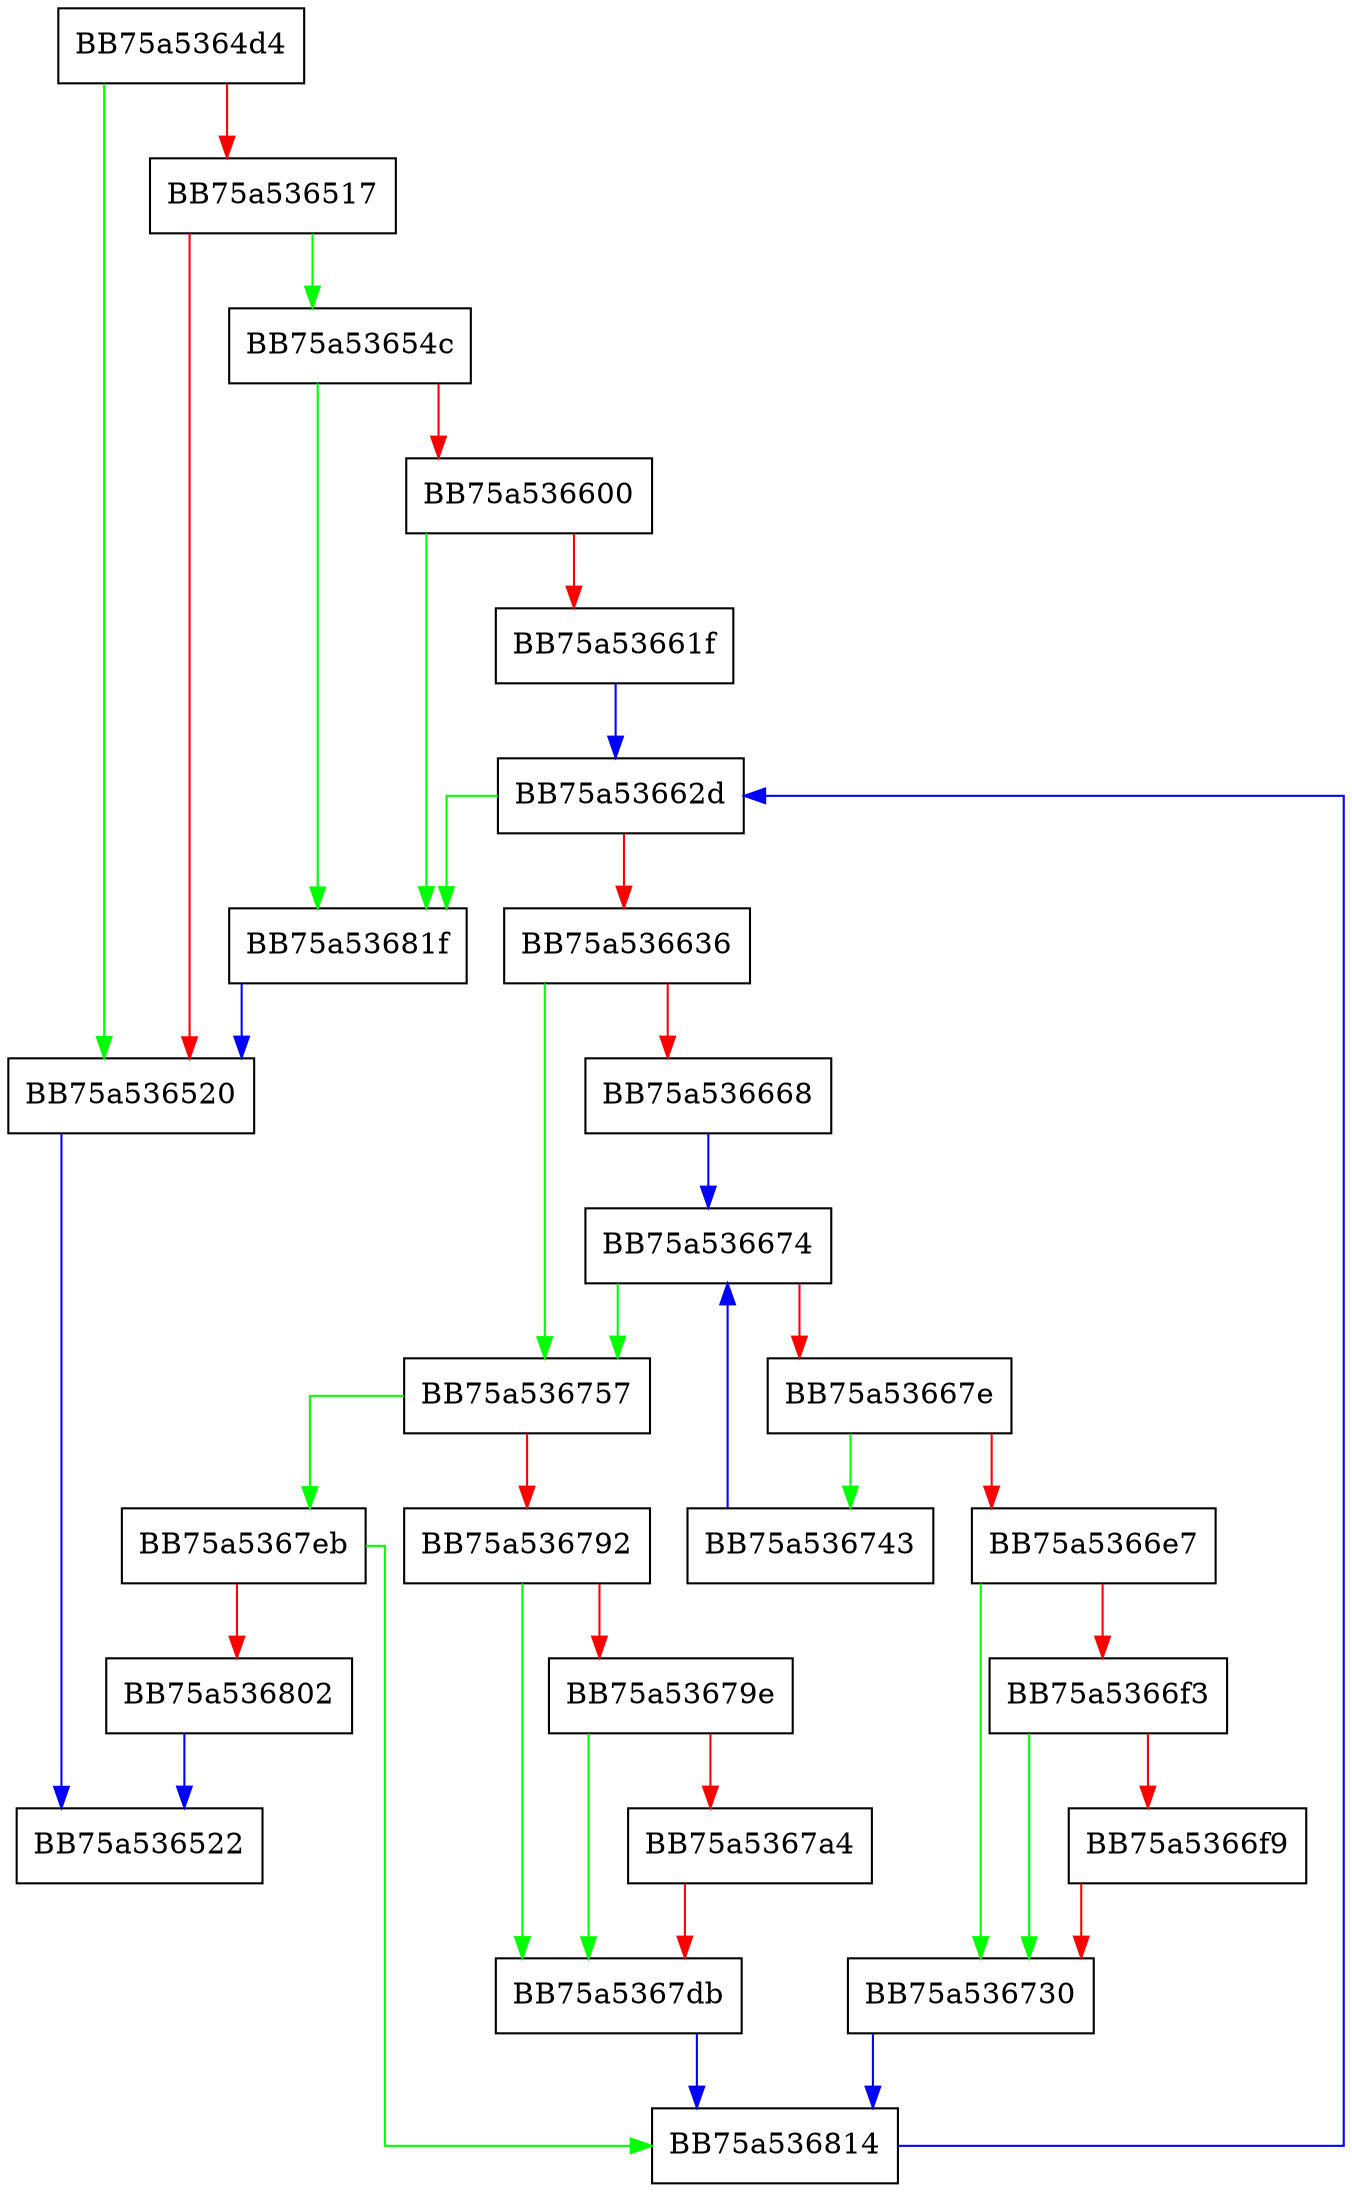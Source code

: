 digraph CallLuaSkipRulesExtended2 {
  node [shape="box"];
  graph [splines=ortho];
  BB75a5364d4 -> BB75a536520 [color="green"];
  BB75a5364d4 -> BB75a536517 [color="red"];
  BB75a536517 -> BB75a53654c [color="green"];
  BB75a536517 -> BB75a536520 [color="red"];
  BB75a536520 -> BB75a536522 [color="blue"];
  BB75a53654c -> BB75a53681f [color="green"];
  BB75a53654c -> BB75a536600 [color="red"];
  BB75a536600 -> BB75a53681f [color="green"];
  BB75a536600 -> BB75a53661f [color="red"];
  BB75a53661f -> BB75a53662d [color="blue"];
  BB75a53662d -> BB75a53681f [color="green"];
  BB75a53662d -> BB75a536636 [color="red"];
  BB75a536636 -> BB75a536757 [color="green"];
  BB75a536636 -> BB75a536668 [color="red"];
  BB75a536668 -> BB75a536674 [color="blue"];
  BB75a536674 -> BB75a536757 [color="green"];
  BB75a536674 -> BB75a53667e [color="red"];
  BB75a53667e -> BB75a536743 [color="green"];
  BB75a53667e -> BB75a5366e7 [color="red"];
  BB75a5366e7 -> BB75a536730 [color="green"];
  BB75a5366e7 -> BB75a5366f3 [color="red"];
  BB75a5366f3 -> BB75a536730 [color="green"];
  BB75a5366f3 -> BB75a5366f9 [color="red"];
  BB75a5366f9 -> BB75a536730 [color="red"];
  BB75a536730 -> BB75a536814 [color="blue"];
  BB75a536743 -> BB75a536674 [color="blue"];
  BB75a536757 -> BB75a5367eb [color="green"];
  BB75a536757 -> BB75a536792 [color="red"];
  BB75a536792 -> BB75a5367db [color="green"];
  BB75a536792 -> BB75a53679e [color="red"];
  BB75a53679e -> BB75a5367db [color="green"];
  BB75a53679e -> BB75a5367a4 [color="red"];
  BB75a5367a4 -> BB75a5367db [color="red"];
  BB75a5367db -> BB75a536814 [color="blue"];
  BB75a5367eb -> BB75a536814 [color="green"];
  BB75a5367eb -> BB75a536802 [color="red"];
  BB75a536802 -> BB75a536522 [color="blue"];
  BB75a536814 -> BB75a53662d [color="blue"];
  BB75a53681f -> BB75a536520 [color="blue"];
}